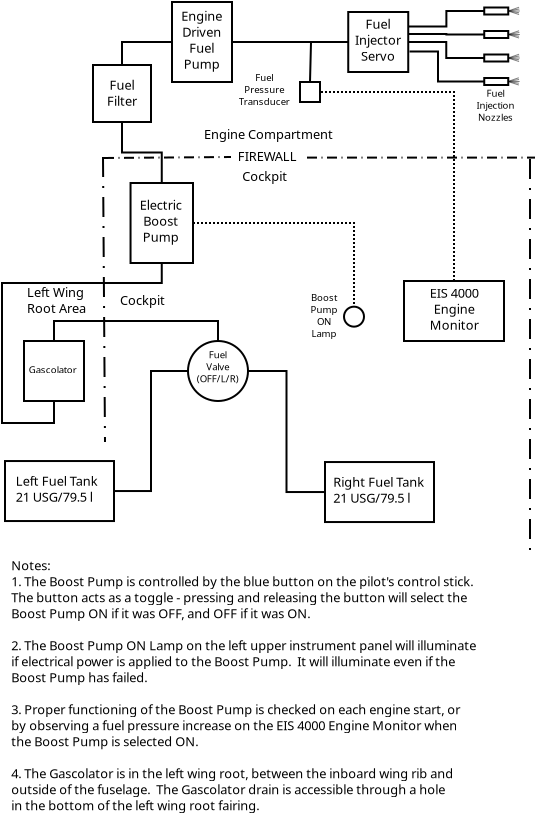 <?xml version="1.0" encoding="UTF-8"?>
<dia:diagram xmlns:dia="http://www.lysator.liu.se/~alla/dia/">
  <dia:layer name="Background" visible="true">
    <dia:object type="Standard - Line" version="0" id="O0">
      <dia:attribute name="obj_pos">
        <dia:point val="9.0,-4.15"/>
      </dia:attribute>
      <dia:attribute name="obj_bb">
        <dia:rectangle val="8.949,-4.25;15.4,-4.1"/>
      </dia:attribute>
      <dia:attribute name="conn_endpoints">
        <dia:point val="9.0,-4.15"/>
        <dia:point val="15.35,-4.2"/>
      </dia:attribute>
      <dia:attribute name="numcp">
        <dia:int val="1"/>
      </dia:attribute>
      <dia:attribute name="line_style">
        <dia:enum val="2"/>
      </dia:attribute>
      <dia:attribute name="dashlength">
        <dia:real val="0.5"/>
      </dia:attribute>
    </dia:object>
    <dia:object type="Standard - Text" version="0" id="O1">
      <dia:attribute name="obj_pos">
        <dia:point val="3.05,13.35"/>
      </dia:attribute>
      <dia:attribute name="obj_bb">
        <dia:rectangle val="3.05,12.7;3.05,13.7"/>
      </dia:attribute>
      <dia:attribute name="text">
        <dia:composite type="text">
          <dia:attribute name="string">
            <dia:string>##</dia:string>
          </dia:attribute>
          <dia:attribute name="font">
            <dia:font family="sans" style="0" name="Helvetica"/>
          </dia:attribute>
          <dia:attribute name="height">
            <dia:real val="0.8"/>
          </dia:attribute>
          <dia:attribute name="pos">
            <dia:point val="3.05,13.35"/>
          </dia:attribute>
          <dia:attribute name="color">
            <dia:color val="#000000"/>
          </dia:attribute>
          <dia:attribute name="alignment">
            <dia:enum val="0"/>
          </dia:attribute>
        </dia:composite>
      </dia:attribute>
    </dia:object>
    <dia:object type="Standard - ZigZagLine" version="0" id="O2">
      <dia:attribute name="obj_pos">
        <dia:point val="20.05,12.552"/>
      </dia:attribute>
      <dia:attribute name="obj_bb">
        <dia:rectangle val="16.15,6.45;20.1,12.602"/>
      </dia:attribute>
      <dia:attribute name="orth_points">
        <dia:point val="20.05,12.552"/>
        <dia:point val="18.125,12.552"/>
        <dia:point val="18.125,6.5"/>
        <dia:point val="16.2,6.5"/>
      </dia:attribute>
      <dia:attribute name="orth_orient">
        <dia:enum val="0"/>
        <dia:enum val="1"/>
        <dia:enum val="0"/>
      </dia:attribute>
      <dia:connections>
        <dia:connection handle="0" to="O34" connection="3"/>
        <dia:connection handle="1" to="O32" connection="4"/>
      </dia:connections>
    </dia:object>
    <dia:object type="Standard - ZigZagLine" version="0" id="O3">
      <dia:attribute name="obj_pos">
        <dia:point val="9.5,12.502"/>
      </dia:attribute>
      <dia:attribute name="obj_bb">
        <dia:rectangle val="9.45,6.45;13.25,12.552"/>
      </dia:attribute>
      <dia:attribute name="orth_points">
        <dia:point val="9.5,12.502"/>
        <dia:point val="11.35,12.502"/>
        <dia:point val="11.35,6.5"/>
        <dia:point val="13.2,6.5"/>
      </dia:attribute>
      <dia:attribute name="orth_orient">
        <dia:enum val="0"/>
        <dia:enum val="1"/>
        <dia:enum val="0"/>
      </dia:attribute>
      <dia:connections>
        <dia:connection handle="0" to="O24" connection="4"/>
        <dia:connection handle="1" to="O32" connection="3"/>
      </dia:connections>
    </dia:object>
    <dia:group>
      <dia:object type="Standard - Box" version="0" id="O4">
        <dia:attribute name="obj_pos">
          <dia:point val="21.212,-11.45"/>
        </dia:attribute>
        <dia:attribute name="obj_bb">
          <dia:rectangle val="21.163,-11.5;24.262,-8.4"/>
        </dia:attribute>
        <dia:attribute name="elem_corner">
          <dia:point val="21.212,-11.45"/>
        </dia:attribute>
        <dia:attribute name="elem_width">
          <dia:real val="3"/>
        </dia:attribute>
        <dia:attribute name="elem_height">
          <dia:real val="3"/>
        </dia:attribute>
        <dia:attribute name="show_background">
          <dia:boolean val="true"/>
        </dia:attribute>
      </dia:object>
      <dia:object type="Standard - Text" version="0" id="O5">
        <dia:attribute name="obj_pos">
          <dia:point val="22.702,-10.611"/>
        </dia:attribute>
        <dia:attribute name="obj_bb">
          <dia:rectangle val="21.477,-11.261;23.927,-8.661"/>
        </dia:attribute>
        <dia:attribute name="text">
          <dia:composite type="text">
            <dia:attribute name="string">
              <dia:string>#Fuel
Injector
Servo#</dia:string>
            </dia:attribute>
            <dia:attribute name="font">
              <dia:font family="sans" style="0" name="Helvetica"/>
            </dia:attribute>
            <dia:attribute name="height">
              <dia:real val="0.8"/>
            </dia:attribute>
            <dia:attribute name="pos">
              <dia:point val="22.702,-10.611"/>
            </dia:attribute>
            <dia:attribute name="color">
              <dia:color val="#000000"/>
            </dia:attribute>
            <dia:attribute name="alignment">
              <dia:enum val="1"/>
            </dia:attribute>
          </dia:composite>
        </dia:attribute>
      </dia:object>
    </dia:group>
    <dia:group>
      <dia:object type="Standard - Box" version="0" id="O6">
        <dia:attribute name="obj_pos">
          <dia:point val="10.327,-2.9"/>
        </dia:attribute>
        <dia:attribute name="obj_bb">
          <dia:rectangle val="10.277,-2.95;13.5,1.15"/>
        </dia:attribute>
        <dia:attribute name="elem_corner">
          <dia:point val="10.327,-2.9"/>
        </dia:attribute>
        <dia:attribute name="elem_width">
          <dia:real val="3.123"/>
        </dia:attribute>
        <dia:attribute name="elem_height">
          <dia:real val="4"/>
        </dia:attribute>
        <dia:attribute name="show_background">
          <dia:boolean val="true"/>
        </dia:attribute>
      </dia:object>
      <dia:object type="Standard - Text" version="0" id="O7">
        <dia:attribute name="obj_pos">
          <dia:point val="11.838,-1.561"/>
        </dia:attribute>
        <dia:attribute name="obj_bb">
          <dia:rectangle val="10.713,-2.211;12.963,0.389"/>
        </dia:attribute>
        <dia:attribute name="text">
          <dia:composite type="text">
            <dia:attribute name="string">
              <dia:string>#Electric
Boost
Pump#</dia:string>
            </dia:attribute>
            <dia:attribute name="font">
              <dia:font family="sans" style="0" name="Helvetica"/>
            </dia:attribute>
            <dia:attribute name="height">
              <dia:real val="0.8"/>
            </dia:attribute>
            <dia:attribute name="pos">
              <dia:point val="11.838,-1.561"/>
            </dia:attribute>
            <dia:attribute name="color">
              <dia:color val="#000000"/>
            </dia:attribute>
            <dia:attribute name="alignment">
              <dia:enum val="1"/>
            </dia:attribute>
          </dia:composite>
        </dia:attribute>
      </dia:object>
    </dia:group>
    <dia:object type="Standard - ZigZagLine" version="0" id="O8">
      <dia:attribute name="obj_pos">
        <dia:point val="6.5,8"/>
      </dia:attribute>
      <dia:attribute name="obj_bb">
        <dia:rectangle val="3.85,1.05;11.938,9.15"/>
      </dia:attribute>
      <dia:attribute name="orth_points">
        <dia:point val="6.5,8"/>
        <dia:point val="6.5,9.1"/>
        <dia:point val="3.9,9.1"/>
        <dia:point val="3.9,2.1"/>
        <dia:point val="11.888,2.1"/>
        <dia:point val="11.888,1.1"/>
      </dia:attribute>
      <dia:attribute name="orth_orient">
        <dia:enum val="1"/>
        <dia:enum val="0"/>
        <dia:enum val="1"/>
        <dia:enum val="0"/>
        <dia:enum val="1"/>
      </dia:attribute>
      <dia:attribute name="autorouting">
        <dia:boolean val="false"/>
      </dia:attribute>
      <dia:connections>
        <dia:connection handle="0" to="O30" connection="6"/>
        <dia:connection handle="1" to="O6" connection="6"/>
      </dia:connections>
    </dia:object>
    <dia:object type="Standard - ZigZagLine" version="0" id="O9">
      <dia:attribute name="obj_pos">
        <dia:point val="11.888,-2.9"/>
      </dia:attribute>
      <dia:attribute name="obj_bb">
        <dia:rectangle val="9.85,-6;11.938,-2.85"/>
      </dia:attribute>
      <dia:attribute name="orth_points">
        <dia:point val="11.888,-2.9"/>
        <dia:point val="11.888,-4.425"/>
        <dia:point val="9.9,-4.425"/>
        <dia:point val="9.9,-5.95"/>
      </dia:attribute>
      <dia:attribute name="orth_orient">
        <dia:enum val="1"/>
        <dia:enum val="0"/>
        <dia:enum val="1"/>
      </dia:attribute>
      <dia:connections>
        <dia:connection handle="0" to="O6" connection="1"/>
        <dia:connection handle="1" to="O71" connection="6"/>
      </dia:connections>
    </dia:object>
    <dia:group>
      <dia:object type="Standard - Box" version="0" id="O10">
        <dia:attribute name="obj_pos">
          <dia:point val="12.4,-11.95"/>
        </dia:attribute>
        <dia:attribute name="obj_bb">
          <dia:rectangle val="12.35,-12;15.45,-7.9"/>
        </dia:attribute>
        <dia:attribute name="elem_corner">
          <dia:point val="12.4,-11.95"/>
        </dia:attribute>
        <dia:attribute name="elem_width">
          <dia:real val="3"/>
        </dia:attribute>
        <dia:attribute name="elem_height">
          <dia:real val="4"/>
        </dia:attribute>
        <dia:attribute name="show_background">
          <dia:boolean val="true"/>
        </dia:attribute>
      </dia:object>
      <dia:object type="Standard - Text" version="0" id="O11">
        <dia:attribute name="obj_pos">
          <dia:point val="13.889,-11.011"/>
        </dia:attribute>
        <dia:attribute name="obj_bb">
          <dia:rectangle val="12.889,-11.661;14.889,-8.261"/>
        </dia:attribute>
        <dia:attribute name="text">
          <dia:composite type="text">
            <dia:attribute name="string">
              <dia:string>#Engine
Driven
Fuel
Pump#</dia:string>
            </dia:attribute>
            <dia:attribute name="font">
              <dia:font family="sans" style="0" name="Helvetica"/>
            </dia:attribute>
            <dia:attribute name="height">
              <dia:real val="0.8"/>
            </dia:attribute>
            <dia:attribute name="pos">
              <dia:point val="13.889,-11.011"/>
            </dia:attribute>
            <dia:attribute name="color">
              <dia:color val="#000000"/>
            </dia:attribute>
            <dia:attribute name="alignment">
              <dia:enum val="1"/>
            </dia:attribute>
          </dia:composite>
        </dia:attribute>
      </dia:object>
    </dia:group>
    <dia:object type="Standard - ZigZagLine" version="0" id="O12">
      <dia:attribute name="obj_pos">
        <dia:point val="9.9,-8.8"/>
      </dia:attribute>
      <dia:attribute name="obj_bb">
        <dia:rectangle val="9.85,-10;12.45,-8.75"/>
      </dia:attribute>
      <dia:attribute name="orth_points">
        <dia:point val="9.9,-8.8"/>
        <dia:point val="9.9,-9.95"/>
        <dia:point val="12.4,-9.95"/>
      </dia:attribute>
      <dia:attribute name="orth_orient">
        <dia:enum val="1"/>
        <dia:enum val="0"/>
      </dia:attribute>
      <dia:connections>
        <dia:connection handle="0" to="O71" connection="1"/>
        <dia:connection handle="1" to="O10" connection="3"/>
      </dia:connections>
    </dia:object>
    <dia:object type="Standard - ZigZagLine" version="0" id="O13">
      <dia:attribute name="obj_pos">
        <dia:point val="15.4,-9.95"/>
      </dia:attribute>
      <dia:attribute name="obj_bb">
        <dia:rectangle val="15.4,-10;21.283,-9.9"/>
      </dia:attribute>
      <dia:attribute name="orth_points">
        <dia:point val="15.4,-9.95"/>
        <dia:point val="15.4,-9.95"/>
        <dia:point val="21.212,-9.95"/>
        <dia:point val="21.212,-9.95"/>
      </dia:attribute>
      <dia:attribute name="orth_orient">
        <dia:enum val="0"/>
        <dia:enum val="1"/>
        <dia:enum val="0"/>
      </dia:attribute>
      <dia:connections>
        <dia:connection handle="0" to="O10" connection="4"/>
        <dia:connection handle="1" to="O4" connection="3"/>
      </dia:connections>
    </dia:object>
    <dia:group>
      <dia:object type="Standard - Box" version="0" id="O14">
        <dia:attribute name="obj_pos">
          <dia:point val="24,2"/>
        </dia:attribute>
        <dia:attribute name="obj_bb">
          <dia:rectangle val="23.95,1.95;29.05,5.05"/>
        </dia:attribute>
        <dia:attribute name="elem_corner">
          <dia:point val="24,2"/>
        </dia:attribute>
        <dia:attribute name="elem_width">
          <dia:real val="5"/>
        </dia:attribute>
        <dia:attribute name="elem_height">
          <dia:real val="3"/>
        </dia:attribute>
        <dia:attribute name="show_background">
          <dia:boolean val="true"/>
        </dia:attribute>
      </dia:object>
      <dia:object type="Standard - Text" version="0" id="O15">
        <dia:attribute name="obj_pos">
          <dia:point val="26.511,2.839"/>
        </dia:attribute>
        <dia:attribute name="obj_bb">
          <dia:rectangle val="25.111,2.189;27.911,4.789"/>
        </dia:attribute>
        <dia:attribute name="text">
          <dia:composite type="text">
            <dia:attribute name="string">
              <dia:string>#EIS 4000
Engine
Monitor#</dia:string>
            </dia:attribute>
            <dia:attribute name="font">
              <dia:font family="sans" style="0" name="Helvetica"/>
            </dia:attribute>
            <dia:attribute name="height">
              <dia:real val="0.8"/>
            </dia:attribute>
            <dia:attribute name="pos">
              <dia:point val="26.511,2.839"/>
            </dia:attribute>
            <dia:attribute name="color">
              <dia:color val="#000000"/>
            </dia:attribute>
            <dia:attribute name="alignment">
              <dia:enum val="1"/>
            </dia:attribute>
          </dia:composite>
        </dia:attribute>
      </dia:object>
    </dia:group>
    <dia:object type="Standard - ZigZagLine" version="0" id="O16">
      <dia:attribute name="obj_pos">
        <dia:point val="26.5,2"/>
      </dia:attribute>
      <dia:attribute name="obj_bb">
        <dia:rectangle val="19.75,-7.5;26.55,2.05"/>
      </dia:attribute>
      <dia:attribute name="orth_points">
        <dia:point val="26.5,2"/>
        <dia:point val="26.5,-7.45"/>
        <dia:point val="19.8,-7.45"/>
      </dia:attribute>
      <dia:attribute name="orth_orient">
        <dia:enum val="1"/>
        <dia:enum val="0"/>
      </dia:attribute>
      <dia:attribute name="line_style">
        <dia:enum val="1"/>
      </dia:attribute>
      <dia:attribute name="dashlength">
        <dia:real val="0.1"/>
      </dia:attribute>
      <dia:connections>
        <dia:connection handle="0" to="O14" connection="1"/>
        <dia:connection handle="1" to="O37" connection="4"/>
      </dia:connections>
    </dia:object>
    <dia:object type="Standard - ZigZagLine" version="0" id="O17">
      <dia:attribute name="obj_pos">
        <dia:point val="14.7,5"/>
      </dia:attribute>
      <dia:attribute name="obj_bb">
        <dia:rectangle val="6.45,3.95;14.75,5.05"/>
      </dia:attribute>
      <dia:attribute name="orth_points">
        <dia:point val="14.7,5"/>
        <dia:point val="14.7,4"/>
        <dia:point val="6.5,4"/>
        <dia:point val="6.5,5"/>
      </dia:attribute>
      <dia:attribute name="orth_orient">
        <dia:enum val="1"/>
        <dia:enum val="0"/>
        <dia:enum val="1"/>
      </dia:attribute>
      <dia:connections>
        <dia:connection handle="0" to="O32" connection="1"/>
        <dia:connection handle="1" to="O30" connection="1"/>
      </dia:connections>
    </dia:object>
    <dia:object type="Standard - Text" version="0" id="O18">
      <dia:attribute name="obj_pos">
        <dia:point val="15.911,-3"/>
      </dia:attribute>
      <dia:attribute name="obj_bb">
        <dia:rectangle val="15.911,-3.65;18.511,-2.65"/>
      </dia:attribute>
      <dia:attribute name="text">
        <dia:composite type="text">
          <dia:attribute name="string">
            <dia:string>#Cockpit #</dia:string>
          </dia:attribute>
          <dia:attribute name="font">
            <dia:font family="sans" style="0" name="Helvetica"/>
          </dia:attribute>
          <dia:attribute name="height">
            <dia:real val="0.8"/>
          </dia:attribute>
          <dia:attribute name="pos">
            <dia:point val="15.911,-3"/>
          </dia:attribute>
          <dia:attribute name="color">
            <dia:color val="#000000"/>
          </dia:attribute>
          <dia:attribute name="alignment">
            <dia:enum val="0"/>
          </dia:attribute>
        </dia:composite>
      </dia:attribute>
    </dia:object>
    <dia:object type="Standard - Text" version="0" id="O19">
      <dia:attribute name="obj_pos">
        <dia:point val="14,-5.1"/>
      </dia:attribute>
      <dia:attribute name="obj_bb">
        <dia:rectangle val="14,-5.75;20.4,-4.75"/>
      </dia:attribute>
      <dia:attribute name="text">
        <dia:composite type="text">
          <dia:attribute name="string">
            <dia:string>#Engine Compartment#</dia:string>
          </dia:attribute>
          <dia:attribute name="font">
            <dia:font family="sans" style="0" name="Helvetica"/>
          </dia:attribute>
          <dia:attribute name="height">
            <dia:real val="0.8"/>
          </dia:attribute>
          <dia:attribute name="pos">
            <dia:point val="14,-5.1"/>
          </dia:attribute>
          <dia:attribute name="color">
            <dia:color val="#000000"/>
          </dia:attribute>
          <dia:attribute name="alignment">
            <dia:enum val="0"/>
          </dia:attribute>
        </dia:composite>
      </dia:attribute>
    </dia:object>
    <dia:object type="Standard - Line" version="0" id="O20">
      <dia:attribute name="obj_pos">
        <dia:point val="19.35,-9.925"/>
      </dia:attribute>
      <dia:attribute name="obj_bb">
        <dia:rectangle val="19.249,-9.976;19.401,-7.899"/>
      </dia:attribute>
      <dia:attribute name="conn_endpoints">
        <dia:point val="19.35,-9.925"/>
        <dia:point val="19.3,-7.95"/>
      </dia:attribute>
      <dia:attribute name="numcp">
        <dia:int val="1"/>
      </dia:attribute>
      <dia:connections>
        <dia:connection handle="1" to="O37" connection="1"/>
      </dia:connections>
    </dia:object>
    <dia:object type="Standard - Ellipse" version="0" id="O21">
      <dia:attribute name="obj_pos">
        <dia:point val="21,3.283"/>
      </dia:attribute>
      <dia:attribute name="obj_bb">
        <dia:rectangle val="20.95,3.233;22.05,4.333"/>
      </dia:attribute>
      <dia:attribute name="elem_corner">
        <dia:point val="21,3.283"/>
      </dia:attribute>
      <dia:attribute name="elem_width">
        <dia:real val="1"/>
      </dia:attribute>
      <dia:attribute name="elem_height">
        <dia:real val="1"/>
      </dia:attribute>
    </dia:object>
    <dia:object type="Standard - Text" version="0" id="O22">
      <dia:attribute name="obj_pos">
        <dia:point val="20,3"/>
      </dia:attribute>
      <dia:attribute name="obj_bb">
        <dia:rectangle val="19.3,2.5;20.7,5.05"/>
      </dia:attribute>
      <dia:attribute name="text">
        <dia:composite type="text">
          <dia:attribute name="string">
            <dia:string>#Boost
Pump
ON
Lamp#</dia:string>
          </dia:attribute>
          <dia:attribute name="font">
            <dia:font family="sans" style="0" name="Helvetica"/>
          </dia:attribute>
          <dia:attribute name="height">
            <dia:real val="0.6"/>
          </dia:attribute>
          <dia:attribute name="pos">
            <dia:point val="20,3"/>
          </dia:attribute>
          <dia:attribute name="color">
            <dia:color val="#000000"/>
          </dia:attribute>
          <dia:attribute name="alignment">
            <dia:enum val="1"/>
          </dia:attribute>
        </dia:composite>
      </dia:attribute>
    </dia:object>
    <dia:object type="Standard - ZigZagLine" version="0" id="O23">
      <dia:attribute name="obj_pos">
        <dia:point val="13.45,-0.9"/>
      </dia:attribute>
      <dia:attribute name="obj_bb">
        <dia:rectangle val="13.4,-0.95;21.55,3.333"/>
      </dia:attribute>
      <dia:attribute name="orth_points">
        <dia:point val="13.45,-0.9"/>
        <dia:point val="21.5,-0.9"/>
        <dia:point val="21.5,3.283"/>
      </dia:attribute>
      <dia:attribute name="orth_orient">
        <dia:enum val="0"/>
        <dia:enum val="1"/>
      </dia:attribute>
      <dia:attribute name="line_style">
        <dia:enum val="1"/>
      </dia:attribute>
      <dia:attribute name="dashlength">
        <dia:real val="0.1"/>
      </dia:attribute>
      <dia:connections>
        <dia:connection handle="0" to="O6" connection="4"/>
        <dia:connection handle="1" to="O21" connection="1"/>
      </dia:connections>
    </dia:object>
    <dia:group>
      <dia:object type="Standard - Box" version="0" id="O24">
        <dia:attribute name="obj_pos">
          <dia:point val="4.05,11.002"/>
        </dia:attribute>
        <dia:attribute name="obj_bb">
          <dia:rectangle val="4,10.952;9.55,14.052"/>
        </dia:attribute>
        <dia:attribute name="elem_corner">
          <dia:point val="4.05,11.002"/>
        </dia:attribute>
        <dia:attribute name="elem_width">
          <dia:real val="5.45"/>
        </dia:attribute>
        <dia:attribute name="elem_height">
          <dia:real val="3"/>
        </dia:attribute>
        <dia:attribute name="show_background">
          <dia:boolean val="true"/>
        </dia:attribute>
      </dia:object>
      <dia:object type="Standard - Text" version="0" id="O25">
        <dia:attribute name="obj_pos">
          <dia:point val="4.589,12.241"/>
        </dia:attribute>
        <dia:attribute name="obj_bb">
          <dia:rectangle val="4.589,11.591;8.939,13.391"/>
        </dia:attribute>
        <dia:attribute name="text">
          <dia:composite type="text">
            <dia:attribute name="string">
              <dia:string>#Left Fuel Tank
21 USG/79.5 l#</dia:string>
            </dia:attribute>
            <dia:attribute name="font">
              <dia:font family="sans" style="0" name="Helvetica"/>
            </dia:attribute>
            <dia:attribute name="height">
              <dia:real val="0.8"/>
            </dia:attribute>
            <dia:attribute name="pos">
              <dia:point val="4.589,12.241"/>
            </dia:attribute>
            <dia:attribute name="color">
              <dia:color val="#000000"/>
            </dia:attribute>
            <dia:attribute name="alignment">
              <dia:enum val="0"/>
            </dia:attribute>
          </dia:composite>
        </dia:attribute>
      </dia:object>
    </dia:group>
    <dia:object type="Standard - Text" version="0" id="O26">
      <dia:attribute name="obj_pos">
        <dia:point val="15.686,-4"/>
      </dia:attribute>
      <dia:attribute name="obj_bb">
        <dia:rectangle val="15.686,-4.65;18.736,-3.65"/>
      </dia:attribute>
      <dia:attribute name="text">
        <dia:composite type="text">
          <dia:attribute name="string">
            <dia:string>#FIREWALL#</dia:string>
          </dia:attribute>
          <dia:attribute name="font">
            <dia:font family="sans" style="0" name="Helvetica"/>
          </dia:attribute>
          <dia:attribute name="height">
            <dia:real val="0.8"/>
          </dia:attribute>
          <dia:attribute name="pos">
            <dia:point val="15.686,-4"/>
          </dia:attribute>
          <dia:attribute name="color">
            <dia:color val="#000000"/>
          </dia:attribute>
          <dia:attribute name="alignment">
            <dia:enum val="0"/>
          </dia:attribute>
        </dia:composite>
      </dia:attribute>
    </dia:object>
    <dia:object type="Standard - Text" version="0" id="O27">
      <dia:attribute name="obj_pos">
        <dia:point val="15.2,-4.1"/>
      </dia:attribute>
      <dia:attribute name="obj_bb">
        <dia:rectangle val="15.2,-4.75;15.2,-3.75"/>
      </dia:attribute>
      <dia:attribute name="text">
        <dia:composite type="text">
          <dia:attribute name="string">
            <dia:string>##</dia:string>
          </dia:attribute>
          <dia:attribute name="font">
            <dia:font family="sans" style="0" name="Helvetica"/>
          </dia:attribute>
          <dia:attribute name="height">
            <dia:real val="0.8"/>
          </dia:attribute>
          <dia:attribute name="pos">
            <dia:point val="15.2,-4.1"/>
          </dia:attribute>
          <dia:attribute name="color">
            <dia:color val="#000000"/>
          </dia:attribute>
          <dia:attribute name="alignment">
            <dia:enum val="0"/>
          </dia:attribute>
        </dia:composite>
      </dia:attribute>
    </dia:object>
    <dia:object type="Standard - Text" version="0" id="O28">
      <dia:attribute name="obj_pos">
        <dia:point val="17.65,-4.15"/>
      </dia:attribute>
      <dia:attribute name="obj_bb">
        <dia:rectangle val="17.65,-4.8;17.65,-3.8"/>
      </dia:attribute>
      <dia:attribute name="text">
        <dia:composite type="text">
          <dia:attribute name="string">
            <dia:string>##</dia:string>
          </dia:attribute>
          <dia:attribute name="font">
            <dia:font family="sans" style="0" name="Helvetica"/>
          </dia:attribute>
          <dia:attribute name="height">
            <dia:real val="0.8"/>
          </dia:attribute>
          <dia:attribute name="pos">
            <dia:point val="17.65,-4.15"/>
          </dia:attribute>
          <dia:attribute name="color">
            <dia:color val="#000000"/>
          </dia:attribute>
          <dia:attribute name="alignment">
            <dia:enum val="0"/>
          </dia:attribute>
        </dia:composite>
      </dia:attribute>
    </dia:object>
    <dia:object type="Standard - Line" version="0" id="O29">
      <dia:attribute name="obj_pos">
        <dia:point val="19.15,-4.17"/>
      </dia:attribute>
      <dia:attribute name="obj_bb">
        <dia:rectangle val="19.1,-4.22;30.6,-4.12"/>
      </dia:attribute>
      <dia:attribute name="conn_endpoints">
        <dia:point val="19.15,-4.17"/>
        <dia:point val="30.55,-4.17"/>
      </dia:attribute>
      <dia:attribute name="numcp">
        <dia:int val="1"/>
      </dia:attribute>
      <dia:attribute name="line_style">
        <dia:enum val="2"/>
      </dia:attribute>
      <dia:attribute name="dashlength">
        <dia:real val="0.5"/>
      </dia:attribute>
    </dia:object>
    <dia:group>
      <dia:object type="Standard - Box" version="0" id="O30">
        <dia:attribute name="obj_pos">
          <dia:point val="5,5"/>
        </dia:attribute>
        <dia:attribute name="obj_bb">
          <dia:rectangle val="4.95,4.95;8.05,8.05"/>
        </dia:attribute>
        <dia:attribute name="elem_corner">
          <dia:point val="5,5"/>
        </dia:attribute>
        <dia:attribute name="elem_width">
          <dia:real val="3"/>
        </dia:attribute>
        <dia:attribute name="elem_height">
          <dia:real val="3"/>
        </dia:attribute>
        <dia:attribute name="show_background">
          <dia:boolean val="true"/>
        </dia:attribute>
      </dia:object>
      <dia:object type="Standard - Text" version="0" id="O31">
        <dia:attribute name="obj_pos">
          <dia:point val="5.242,6.617"/>
        </dia:attribute>
        <dia:attribute name="obj_bb">
          <dia:rectangle val="5.242,6.117;7.742,6.867"/>
        </dia:attribute>
        <dia:attribute name="text">
          <dia:composite type="text">
            <dia:attribute name="string">
              <dia:string>#Gascolator#</dia:string>
            </dia:attribute>
            <dia:attribute name="font">
              <dia:font family="sans" style="0" name="Helvetica"/>
            </dia:attribute>
            <dia:attribute name="height">
              <dia:real val="0.6"/>
            </dia:attribute>
            <dia:attribute name="pos">
              <dia:point val="5.242,6.617"/>
            </dia:attribute>
            <dia:attribute name="color">
              <dia:color val="#000000"/>
            </dia:attribute>
            <dia:attribute name="alignment">
              <dia:enum val="0"/>
            </dia:attribute>
          </dia:composite>
        </dia:attribute>
      </dia:object>
    </dia:group>
    <dia:group>
      <dia:object type="Standard - Ellipse" version="0" id="O32">
        <dia:attribute name="obj_pos">
          <dia:point val="13.2,5"/>
        </dia:attribute>
        <dia:attribute name="obj_bb">
          <dia:rectangle val="13.15,4.95;16.25,8.05"/>
        </dia:attribute>
        <dia:attribute name="elem_corner">
          <dia:point val="13.2,5"/>
        </dia:attribute>
        <dia:attribute name="elem_width">
          <dia:real val="3"/>
        </dia:attribute>
        <dia:attribute name="elem_height">
          <dia:real val="3"/>
        </dia:attribute>
      </dia:object>
      <dia:object type="Standard - Text" version="0" id="O33">
        <dia:attribute name="obj_pos">
          <dia:point val="14.692,5.867"/>
        </dia:attribute>
        <dia:attribute name="obj_bb">
          <dia:rectangle val="13.442,5.367;15.942,7.317"/>
        </dia:attribute>
        <dia:attribute name="text">
          <dia:composite type="text">
            <dia:attribute name="string">
              <dia:string>#Fuel
Valve
(OFF/L/R)#</dia:string>
            </dia:attribute>
            <dia:attribute name="font">
              <dia:font family="sans" style="0" name="Helvetica"/>
            </dia:attribute>
            <dia:attribute name="height">
              <dia:real val="0.6"/>
            </dia:attribute>
            <dia:attribute name="pos">
              <dia:point val="14.692,5.867"/>
            </dia:attribute>
            <dia:attribute name="color">
              <dia:color val="#000000"/>
            </dia:attribute>
            <dia:attribute name="alignment">
              <dia:enum val="1"/>
            </dia:attribute>
          </dia:composite>
        </dia:attribute>
      </dia:object>
    </dia:group>
    <dia:group>
      <dia:object type="Standard - Box" version="0" id="O34">
        <dia:attribute name="obj_pos">
          <dia:point val="20.05,11.052"/>
        </dia:attribute>
        <dia:attribute name="obj_bb">
          <dia:rectangle val="20,11.002;25.55,14.102"/>
        </dia:attribute>
        <dia:attribute name="elem_corner">
          <dia:point val="20.05,11.052"/>
        </dia:attribute>
        <dia:attribute name="elem_width">
          <dia:real val="5.45"/>
        </dia:attribute>
        <dia:attribute name="elem_height">
          <dia:real val="3"/>
        </dia:attribute>
        <dia:attribute name="show_background">
          <dia:boolean val="true"/>
        </dia:attribute>
      </dia:object>
      <dia:object type="Standard - Text" version="0" id="O35">
        <dia:attribute name="obj_pos">
          <dia:point val="20.464,12.291"/>
        </dia:attribute>
        <dia:attribute name="obj_bb">
          <dia:rectangle val="20.464,11.641;25.064,13.441"/>
        </dia:attribute>
        <dia:attribute name="text">
          <dia:composite type="text">
            <dia:attribute name="string">
              <dia:string>#Right Fuel Tank
21 USG/79.5 l#</dia:string>
            </dia:attribute>
            <dia:attribute name="font">
              <dia:font family="sans" style="0" name="Helvetica"/>
            </dia:attribute>
            <dia:attribute name="height">
              <dia:real val="0.8"/>
            </dia:attribute>
            <dia:attribute name="pos">
              <dia:point val="20.464,12.291"/>
            </dia:attribute>
            <dia:attribute name="color">
              <dia:color val="#000000"/>
            </dia:attribute>
            <dia:attribute name="alignment">
              <dia:enum val="0"/>
            </dia:attribute>
          </dia:composite>
        </dia:attribute>
      </dia:object>
    </dia:group>
    <dia:group>
      <dia:object type="Standard - Text" version="0" id="O36">
        <dia:attribute name="obj_pos">
          <dia:point val="17.012,-8"/>
        </dia:attribute>
        <dia:attribute name="obj_bb">
          <dia:rectangle val="15.713,-8.5;18.312,-6.55"/>
        </dia:attribute>
        <dia:attribute name="text">
          <dia:composite type="text">
            <dia:attribute name="string">
              <dia:string>#Fuel
Pressure
Transducer#</dia:string>
            </dia:attribute>
            <dia:attribute name="font">
              <dia:font family="sans" style="0" name="Helvetica"/>
            </dia:attribute>
            <dia:attribute name="height">
              <dia:real val="0.6"/>
            </dia:attribute>
            <dia:attribute name="pos">
              <dia:point val="17.012,-8"/>
            </dia:attribute>
            <dia:attribute name="color">
              <dia:color val="#000000"/>
            </dia:attribute>
            <dia:attribute name="alignment">
              <dia:enum val="1"/>
            </dia:attribute>
          </dia:composite>
        </dia:attribute>
      </dia:object>
      <dia:object type="Standard - Box" version="0" id="O37">
        <dia:attribute name="obj_pos">
          <dia:point val="18.8,-7.95"/>
        </dia:attribute>
        <dia:attribute name="obj_bb">
          <dia:rectangle val="18.75,-8;19.85,-6.9"/>
        </dia:attribute>
        <dia:attribute name="elem_corner">
          <dia:point val="18.8,-7.95"/>
        </dia:attribute>
        <dia:attribute name="elem_width">
          <dia:real val="1"/>
        </dia:attribute>
        <dia:attribute name="elem_height">
          <dia:real val="1"/>
        </dia:attribute>
        <dia:attribute name="show_background">
          <dia:boolean val="true"/>
        </dia:attribute>
      </dia:object>
    </dia:group>
    <dia:object type="Standard - ZigZagLine" version="0" id="O38">
      <dia:attribute name="obj_pos">
        <dia:point val="24.225,-10.725"/>
      </dia:attribute>
      <dia:attribute name="obj_bb">
        <dia:rectangle val="24.175,-11.55;28.062,-10.675"/>
      </dia:attribute>
      <dia:attribute name="orth_points">
        <dia:point val="24.225,-10.725"/>
        <dia:point val="26.119,-10.725"/>
        <dia:point val="26.119,-11.5"/>
        <dia:point val="28.012,-11.5"/>
      </dia:attribute>
      <dia:attribute name="orth_orient">
        <dia:enum val="0"/>
        <dia:enum val="1"/>
        <dia:enum val="0"/>
      </dia:attribute>
      <dia:connections>
        <dia:connection handle="1" to="O42" connection="3"/>
      </dia:connections>
    </dia:object>
    <dia:object type="Standard - ZigZagLine" version="0" id="O39">
      <dia:attribute name="obj_pos">
        <dia:point val="24.225,-10.35"/>
      </dia:attribute>
      <dia:attribute name="obj_bb">
        <dia:rectangle val="24.175,-10.4;28.062,-10.275"/>
      </dia:attribute>
      <dia:attribute name="orth_points">
        <dia:point val="24.225,-10.35"/>
        <dia:point val="26.119,-10.35"/>
        <dia:point val="26.119,-10.325"/>
        <dia:point val="28.012,-10.325"/>
      </dia:attribute>
      <dia:attribute name="orth_orient">
        <dia:enum val="0"/>
        <dia:enum val="1"/>
        <dia:enum val="0"/>
      </dia:attribute>
      <dia:connections>
        <dia:connection handle="1" to="O44" connection="3"/>
      </dia:connections>
    </dia:object>
    <dia:object type="Standard - ZigZagLine" version="0" id="O40">
      <dia:attribute name="obj_pos">
        <dia:point val="24.212,-9.95"/>
      </dia:attribute>
      <dia:attribute name="obj_bb">
        <dia:rectangle val="24.163,-10;28.062,-9.1"/>
      </dia:attribute>
      <dia:attribute name="orth_points">
        <dia:point val="24.212,-9.95"/>
        <dia:point val="26.113,-9.95"/>
        <dia:point val="26.113,-9.15"/>
        <dia:point val="28.012,-9.15"/>
      </dia:attribute>
      <dia:attribute name="orth_orient">
        <dia:enum val="0"/>
        <dia:enum val="1"/>
        <dia:enum val="0"/>
      </dia:attribute>
      <dia:connections>
        <dia:connection handle="0" to="O4" connection="4"/>
        <dia:connection handle="1" to="O45" connection="3"/>
      </dia:connections>
    </dia:object>
    <dia:object type="Standard - ZigZagLine" version="0" id="O41">
      <dia:attribute name="obj_pos">
        <dia:point val="24.275,-9.475"/>
      </dia:attribute>
      <dia:attribute name="obj_bb">
        <dia:rectangle val="24.225,-9.525;28.062,-7.925"/>
      </dia:attribute>
      <dia:attribute name="orth_points">
        <dia:point val="24.275,-9.475"/>
        <dia:point val="25.7,-9.475"/>
        <dia:point val="25.7,-7.975"/>
        <dia:point val="28.012,-7.975"/>
      </dia:attribute>
      <dia:attribute name="orth_orient">
        <dia:enum val="0"/>
        <dia:enum val="1"/>
        <dia:enum val="0"/>
      </dia:attribute>
      <dia:attribute name="autorouting">
        <dia:boolean val="false"/>
      </dia:attribute>
      <dia:connections>
        <dia:connection handle="1" to="O43" connection="3"/>
      </dia:connections>
    </dia:object>
    <dia:group>
      <dia:group>
        <dia:object type="Standard - Box" version="0" id="O42">
          <dia:attribute name="obj_pos">
            <dia:point val="28.012,-11.675"/>
          </dia:attribute>
          <dia:attribute name="obj_bb">
            <dia:rectangle val="27.962,-11.725;29.262,-11.275"/>
          </dia:attribute>
          <dia:attribute name="elem_corner">
            <dia:point val="28.012,-11.675"/>
          </dia:attribute>
          <dia:attribute name="elem_width">
            <dia:real val="1.2"/>
          </dia:attribute>
          <dia:attribute name="elem_height">
            <dia:real val="0.35"/>
          </dia:attribute>
          <dia:attribute name="show_background">
            <dia:boolean val="true"/>
          </dia:attribute>
        </dia:object>
        <dia:object type="Standard - Box" version="0" id="O43">
          <dia:attribute name="obj_pos">
            <dia:point val="28.012,-8.15"/>
          </dia:attribute>
          <dia:attribute name="obj_bb">
            <dia:rectangle val="27.962,-8.2;29.262,-7.75"/>
          </dia:attribute>
          <dia:attribute name="elem_corner">
            <dia:point val="28.012,-8.15"/>
          </dia:attribute>
          <dia:attribute name="elem_width">
            <dia:real val="1.2"/>
          </dia:attribute>
          <dia:attribute name="elem_height">
            <dia:real val="0.35"/>
          </dia:attribute>
          <dia:attribute name="show_background">
            <dia:boolean val="true"/>
          </dia:attribute>
        </dia:object>
        <dia:object type="Standard - Box" version="0" id="O44">
          <dia:attribute name="obj_pos">
            <dia:point val="28.012,-10.5"/>
          </dia:attribute>
          <dia:attribute name="obj_bb">
            <dia:rectangle val="27.962,-10.55;29.262,-10.1"/>
          </dia:attribute>
          <dia:attribute name="elem_corner">
            <dia:point val="28.012,-10.5"/>
          </dia:attribute>
          <dia:attribute name="elem_width">
            <dia:real val="1.2"/>
          </dia:attribute>
          <dia:attribute name="elem_height">
            <dia:real val="0.35"/>
          </dia:attribute>
          <dia:attribute name="show_background">
            <dia:boolean val="true"/>
          </dia:attribute>
        </dia:object>
        <dia:object type="Standard - Box" version="0" id="O45">
          <dia:attribute name="obj_pos">
            <dia:point val="28.012,-9.325"/>
          </dia:attribute>
          <dia:attribute name="obj_bb">
            <dia:rectangle val="27.962,-9.375;29.262,-8.925"/>
          </dia:attribute>
          <dia:attribute name="elem_corner">
            <dia:point val="28.012,-9.325"/>
          </dia:attribute>
          <dia:attribute name="elem_width">
            <dia:real val="1.2"/>
          </dia:attribute>
          <dia:attribute name="elem_height">
            <dia:real val="0.35"/>
          </dia:attribute>
          <dia:attribute name="show_background">
            <dia:boolean val="true"/>
          </dia:attribute>
        </dia:object>
      </dia:group>
      <dia:group>
        <dia:object type="Standard - Line" version="0" id="O46">
          <dia:attribute name="obj_pos">
            <dia:point val="29.788,-11.5"/>
          </dia:attribute>
          <dia:attribute name="obj_bb">
            <dia:rectangle val="29.212,-11.5;29.788,-11.5"/>
          </dia:attribute>
          <dia:attribute name="conn_endpoints">
            <dia:point val="29.788,-11.5"/>
            <dia:point val="29.212,-11.5"/>
          </dia:attribute>
          <dia:attribute name="numcp">
            <dia:int val="1"/>
          </dia:attribute>
          <dia:attribute name="line_width">
            <dia:real val="0"/>
          </dia:attribute>
          <dia:attribute name="line_style">
            <dia:enum val="4"/>
          </dia:attribute>
          <dia:attribute name="dashlength">
            <dia:real val="0.05"/>
          </dia:attribute>
        </dia:object>
        <dia:object type="Standard - Line" version="0" id="O47">
          <dia:attribute name="obj_pos">
            <dia:point val="29.75,-11.688"/>
          </dia:attribute>
          <dia:attribute name="obj_bb">
            <dia:rectangle val="29.212,-11.688;29.75,-11.5"/>
          </dia:attribute>
          <dia:attribute name="conn_endpoints">
            <dia:point val="29.75,-11.688"/>
            <dia:point val="29.212,-11.5"/>
          </dia:attribute>
          <dia:attribute name="numcp">
            <dia:int val="1"/>
          </dia:attribute>
          <dia:attribute name="line_width">
            <dia:real val="0"/>
          </dia:attribute>
          <dia:attribute name="line_style">
            <dia:enum val="4"/>
          </dia:attribute>
          <dia:attribute name="dashlength">
            <dia:real val="0.05"/>
          </dia:attribute>
        </dia:object>
        <dia:object type="Standard - Line" version="0" id="O48">
          <dia:attribute name="obj_pos">
            <dia:point val="29.75,-11.325"/>
          </dia:attribute>
          <dia:attribute name="obj_bb">
            <dia:rectangle val="29.212,-11.5;29.75,-11.325"/>
          </dia:attribute>
          <dia:attribute name="conn_endpoints">
            <dia:point val="29.75,-11.325"/>
            <dia:point val="29.212,-11.5"/>
          </dia:attribute>
          <dia:attribute name="numcp">
            <dia:int val="1"/>
          </dia:attribute>
          <dia:attribute name="line_width">
            <dia:real val="0"/>
          </dia:attribute>
          <dia:attribute name="line_style">
            <dia:enum val="4"/>
          </dia:attribute>
          <dia:attribute name="dashlength">
            <dia:real val="0.05"/>
          </dia:attribute>
        </dia:object>
        <dia:object type="Standard - Line" version="0" id="O49">
          <dia:attribute name="obj_pos">
            <dia:point val="29.763,-11.6"/>
          </dia:attribute>
          <dia:attribute name="obj_bb">
            <dia:rectangle val="29.212,-11.6;29.763,-11.5"/>
          </dia:attribute>
          <dia:attribute name="conn_endpoints">
            <dia:point val="29.763,-11.6"/>
            <dia:point val="29.212,-11.5"/>
          </dia:attribute>
          <dia:attribute name="numcp">
            <dia:int val="1"/>
          </dia:attribute>
          <dia:attribute name="line_width">
            <dia:real val="0"/>
          </dia:attribute>
          <dia:attribute name="line_style">
            <dia:enum val="4"/>
          </dia:attribute>
          <dia:attribute name="dashlength">
            <dia:real val="0.05"/>
          </dia:attribute>
        </dia:object>
        <dia:object type="Standard - Line" version="0" id="O50">
          <dia:attribute name="obj_pos">
            <dia:point val="29.212,-11.5"/>
          </dia:attribute>
          <dia:attribute name="obj_bb">
            <dia:rectangle val="29.212,-11.5;29.75,-11.412"/>
          </dia:attribute>
          <dia:attribute name="conn_endpoints">
            <dia:point val="29.212,-11.5"/>
            <dia:point val="29.75,-11.412"/>
          </dia:attribute>
          <dia:attribute name="numcp">
            <dia:int val="1"/>
          </dia:attribute>
          <dia:attribute name="line_width">
            <dia:real val="0"/>
          </dia:attribute>
          <dia:attribute name="line_style">
            <dia:enum val="4"/>
          </dia:attribute>
          <dia:attribute name="dashlength">
            <dia:real val="0.05"/>
          </dia:attribute>
        </dia:object>
      </dia:group>
      <dia:group>
        <dia:object type="Standard - Line" version="0" id="O51">
          <dia:attribute name="obj_pos">
            <dia:point val="29.788,-10.325"/>
          </dia:attribute>
          <dia:attribute name="obj_bb">
            <dia:rectangle val="29.213,-10.325;29.788,-10.325"/>
          </dia:attribute>
          <dia:attribute name="conn_endpoints">
            <dia:point val="29.788,-10.325"/>
            <dia:point val="29.213,-10.325"/>
          </dia:attribute>
          <dia:attribute name="numcp">
            <dia:int val="1"/>
          </dia:attribute>
          <dia:attribute name="line_width">
            <dia:real val="0"/>
          </dia:attribute>
          <dia:attribute name="line_style">
            <dia:enum val="4"/>
          </dia:attribute>
          <dia:attribute name="dashlength">
            <dia:real val="0.05"/>
          </dia:attribute>
        </dia:object>
        <dia:object type="Standard - Line" version="0" id="O52">
          <dia:attribute name="obj_pos">
            <dia:point val="29.75,-10.512"/>
          </dia:attribute>
          <dia:attribute name="obj_bb">
            <dia:rectangle val="29.213,-10.512;29.75,-10.325"/>
          </dia:attribute>
          <dia:attribute name="conn_endpoints">
            <dia:point val="29.75,-10.512"/>
            <dia:point val="29.213,-10.325"/>
          </dia:attribute>
          <dia:attribute name="numcp">
            <dia:int val="1"/>
          </dia:attribute>
          <dia:attribute name="line_width">
            <dia:real val="0"/>
          </dia:attribute>
          <dia:attribute name="line_style">
            <dia:enum val="4"/>
          </dia:attribute>
          <dia:attribute name="dashlength">
            <dia:real val="0.05"/>
          </dia:attribute>
        </dia:object>
        <dia:object type="Standard - Line" version="0" id="O53">
          <dia:attribute name="obj_pos">
            <dia:point val="29.75,-10.15"/>
          </dia:attribute>
          <dia:attribute name="obj_bb">
            <dia:rectangle val="29.213,-10.325;29.75,-10.15"/>
          </dia:attribute>
          <dia:attribute name="conn_endpoints">
            <dia:point val="29.75,-10.15"/>
            <dia:point val="29.213,-10.325"/>
          </dia:attribute>
          <dia:attribute name="numcp">
            <dia:int val="1"/>
          </dia:attribute>
          <dia:attribute name="line_width">
            <dia:real val="0"/>
          </dia:attribute>
          <dia:attribute name="line_style">
            <dia:enum val="4"/>
          </dia:attribute>
          <dia:attribute name="dashlength">
            <dia:real val="0.05"/>
          </dia:attribute>
        </dia:object>
        <dia:object type="Standard - Line" version="0" id="O54">
          <dia:attribute name="obj_pos">
            <dia:point val="29.763,-10.425"/>
          </dia:attribute>
          <dia:attribute name="obj_bb">
            <dia:rectangle val="29.213,-10.425;29.763,-10.325"/>
          </dia:attribute>
          <dia:attribute name="conn_endpoints">
            <dia:point val="29.763,-10.425"/>
            <dia:point val="29.213,-10.325"/>
          </dia:attribute>
          <dia:attribute name="numcp">
            <dia:int val="1"/>
          </dia:attribute>
          <dia:attribute name="line_width">
            <dia:real val="0"/>
          </dia:attribute>
          <dia:attribute name="line_style">
            <dia:enum val="4"/>
          </dia:attribute>
          <dia:attribute name="dashlength">
            <dia:real val="0.05"/>
          </dia:attribute>
        </dia:object>
        <dia:object type="Standard - Line" version="0" id="O55">
          <dia:attribute name="obj_pos">
            <dia:point val="29.213,-10.325"/>
          </dia:attribute>
          <dia:attribute name="obj_bb">
            <dia:rectangle val="29.213,-10.325;29.75,-10.238"/>
          </dia:attribute>
          <dia:attribute name="conn_endpoints">
            <dia:point val="29.213,-10.325"/>
            <dia:point val="29.75,-10.238"/>
          </dia:attribute>
          <dia:attribute name="numcp">
            <dia:int val="1"/>
          </dia:attribute>
          <dia:attribute name="line_width">
            <dia:real val="0"/>
          </dia:attribute>
          <dia:attribute name="line_style">
            <dia:enum val="4"/>
          </dia:attribute>
          <dia:attribute name="dashlength">
            <dia:real val="0.05"/>
          </dia:attribute>
        </dia:object>
      </dia:group>
      <dia:group>
        <dia:object type="Standard - Line" version="0" id="O56">
          <dia:attribute name="obj_pos">
            <dia:point val="29.788,-9.15"/>
          </dia:attribute>
          <dia:attribute name="obj_bb">
            <dia:rectangle val="29.213,-9.15;29.788,-9.15"/>
          </dia:attribute>
          <dia:attribute name="conn_endpoints">
            <dia:point val="29.788,-9.15"/>
            <dia:point val="29.213,-9.15"/>
          </dia:attribute>
          <dia:attribute name="numcp">
            <dia:int val="1"/>
          </dia:attribute>
          <dia:attribute name="line_width">
            <dia:real val="0"/>
          </dia:attribute>
          <dia:attribute name="line_style">
            <dia:enum val="4"/>
          </dia:attribute>
          <dia:attribute name="dashlength">
            <dia:real val="0.05"/>
          </dia:attribute>
        </dia:object>
        <dia:object type="Standard - Line" version="0" id="O57">
          <dia:attribute name="obj_pos">
            <dia:point val="29.75,-9.338"/>
          </dia:attribute>
          <dia:attribute name="obj_bb">
            <dia:rectangle val="29.213,-9.338;29.75,-9.15"/>
          </dia:attribute>
          <dia:attribute name="conn_endpoints">
            <dia:point val="29.75,-9.338"/>
            <dia:point val="29.213,-9.15"/>
          </dia:attribute>
          <dia:attribute name="numcp">
            <dia:int val="1"/>
          </dia:attribute>
          <dia:attribute name="line_width">
            <dia:real val="0"/>
          </dia:attribute>
          <dia:attribute name="line_style">
            <dia:enum val="4"/>
          </dia:attribute>
          <dia:attribute name="dashlength">
            <dia:real val="0.05"/>
          </dia:attribute>
        </dia:object>
        <dia:object type="Standard - Line" version="0" id="O58">
          <dia:attribute name="obj_pos">
            <dia:point val="29.75,-8.975"/>
          </dia:attribute>
          <dia:attribute name="obj_bb">
            <dia:rectangle val="29.213,-9.15;29.75,-8.975"/>
          </dia:attribute>
          <dia:attribute name="conn_endpoints">
            <dia:point val="29.75,-8.975"/>
            <dia:point val="29.213,-9.15"/>
          </dia:attribute>
          <dia:attribute name="numcp">
            <dia:int val="1"/>
          </dia:attribute>
          <dia:attribute name="line_width">
            <dia:real val="0"/>
          </dia:attribute>
          <dia:attribute name="line_style">
            <dia:enum val="4"/>
          </dia:attribute>
          <dia:attribute name="dashlength">
            <dia:real val="0.05"/>
          </dia:attribute>
        </dia:object>
        <dia:object type="Standard - Line" version="0" id="O59">
          <dia:attribute name="obj_pos">
            <dia:point val="29.763,-9.25"/>
          </dia:attribute>
          <dia:attribute name="obj_bb">
            <dia:rectangle val="29.213,-9.25;29.763,-9.15"/>
          </dia:attribute>
          <dia:attribute name="conn_endpoints">
            <dia:point val="29.763,-9.25"/>
            <dia:point val="29.213,-9.15"/>
          </dia:attribute>
          <dia:attribute name="numcp">
            <dia:int val="1"/>
          </dia:attribute>
          <dia:attribute name="line_width">
            <dia:real val="0"/>
          </dia:attribute>
          <dia:attribute name="line_style">
            <dia:enum val="4"/>
          </dia:attribute>
          <dia:attribute name="dashlength">
            <dia:real val="0.05"/>
          </dia:attribute>
        </dia:object>
        <dia:object type="Standard - Line" version="0" id="O60">
          <dia:attribute name="obj_pos">
            <dia:point val="29.213,-9.15"/>
          </dia:attribute>
          <dia:attribute name="obj_bb">
            <dia:rectangle val="29.213,-9.15;29.75,-9.062"/>
          </dia:attribute>
          <dia:attribute name="conn_endpoints">
            <dia:point val="29.213,-9.15"/>
            <dia:point val="29.75,-9.062"/>
          </dia:attribute>
          <dia:attribute name="numcp">
            <dia:int val="1"/>
          </dia:attribute>
          <dia:attribute name="line_width">
            <dia:real val="0"/>
          </dia:attribute>
          <dia:attribute name="line_style">
            <dia:enum val="4"/>
          </dia:attribute>
          <dia:attribute name="dashlength">
            <dia:real val="0.05"/>
          </dia:attribute>
        </dia:object>
      </dia:group>
      <dia:group>
        <dia:object type="Standard - Line" version="0" id="O61">
          <dia:attribute name="obj_pos">
            <dia:point val="29.775,-7.975"/>
          </dia:attribute>
          <dia:attribute name="obj_bb">
            <dia:rectangle val="29.2,-7.975;29.775,-7.975"/>
          </dia:attribute>
          <dia:attribute name="conn_endpoints">
            <dia:point val="29.775,-7.975"/>
            <dia:point val="29.2,-7.975"/>
          </dia:attribute>
          <dia:attribute name="numcp">
            <dia:int val="1"/>
          </dia:attribute>
          <dia:attribute name="line_width">
            <dia:real val="0"/>
          </dia:attribute>
          <dia:attribute name="line_style">
            <dia:enum val="4"/>
          </dia:attribute>
          <dia:attribute name="dashlength">
            <dia:real val="0.05"/>
          </dia:attribute>
        </dia:object>
        <dia:object type="Standard - Line" version="0" id="O62">
          <dia:attribute name="obj_pos">
            <dia:point val="29.738,-8.162"/>
          </dia:attribute>
          <dia:attribute name="obj_bb">
            <dia:rectangle val="29.2,-8.162;29.738,-7.975"/>
          </dia:attribute>
          <dia:attribute name="conn_endpoints">
            <dia:point val="29.738,-8.162"/>
            <dia:point val="29.2,-7.975"/>
          </dia:attribute>
          <dia:attribute name="numcp">
            <dia:int val="1"/>
          </dia:attribute>
          <dia:attribute name="line_width">
            <dia:real val="0"/>
          </dia:attribute>
          <dia:attribute name="line_style">
            <dia:enum val="4"/>
          </dia:attribute>
          <dia:attribute name="dashlength">
            <dia:real val="0.05"/>
          </dia:attribute>
        </dia:object>
        <dia:object type="Standard - Line" version="0" id="O63">
          <dia:attribute name="obj_pos">
            <dia:point val="29.738,-7.8"/>
          </dia:attribute>
          <dia:attribute name="obj_bb">
            <dia:rectangle val="29.2,-7.975;29.738,-7.8"/>
          </dia:attribute>
          <dia:attribute name="conn_endpoints">
            <dia:point val="29.738,-7.8"/>
            <dia:point val="29.2,-7.975"/>
          </dia:attribute>
          <dia:attribute name="numcp">
            <dia:int val="1"/>
          </dia:attribute>
          <dia:attribute name="line_width">
            <dia:real val="0"/>
          </dia:attribute>
          <dia:attribute name="line_style">
            <dia:enum val="4"/>
          </dia:attribute>
          <dia:attribute name="dashlength">
            <dia:real val="0.05"/>
          </dia:attribute>
        </dia:object>
        <dia:object type="Standard - Line" version="0" id="O64">
          <dia:attribute name="obj_pos">
            <dia:point val="29.75,-8.075"/>
          </dia:attribute>
          <dia:attribute name="obj_bb">
            <dia:rectangle val="29.2,-8.075;29.75,-7.975"/>
          </dia:attribute>
          <dia:attribute name="conn_endpoints">
            <dia:point val="29.75,-8.075"/>
            <dia:point val="29.2,-7.975"/>
          </dia:attribute>
          <dia:attribute name="numcp">
            <dia:int val="1"/>
          </dia:attribute>
          <dia:attribute name="line_width">
            <dia:real val="0"/>
          </dia:attribute>
          <dia:attribute name="line_style">
            <dia:enum val="4"/>
          </dia:attribute>
          <dia:attribute name="dashlength">
            <dia:real val="0.05"/>
          </dia:attribute>
        </dia:object>
        <dia:object type="Standard - Line" version="0" id="O65">
          <dia:attribute name="obj_pos">
            <dia:point val="29.2,-7.975"/>
          </dia:attribute>
          <dia:attribute name="obj_bb">
            <dia:rectangle val="29.2,-7.975;29.738,-7.888"/>
          </dia:attribute>
          <dia:attribute name="conn_endpoints">
            <dia:point val="29.2,-7.975"/>
            <dia:point val="29.738,-7.888"/>
          </dia:attribute>
          <dia:attribute name="numcp">
            <dia:int val="1"/>
          </dia:attribute>
          <dia:attribute name="line_width">
            <dia:real val="0"/>
          </dia:attribute>
          <dia:attribute name="line_style">
            <dia:enum val="4"/>
          </dia:attribute>
          <dia:attribute name="dashlength">
            <dia:real val="0.05"/>
          </dia:attribute>
        </dia:object>
      </dia:group>
    </dia:group>
    <dia:object type="Standard - Text" version="0" id="O66">
      <dia:attribute name="obj_pos">
        <dia:point val="28.575,-7.213"/>
      </dia:attribute>
      <dia:attribute name="obj_bb">
        <dia:rectangle val="27.475,-7.713;29.675,-5.763"/>
      </dia:attribute>
      <dia:attribute name="text">
        <dia:composite type="text">
          <dia:attribute name="string">
            <dia:string>#Fuel
Injection
Nozzles#</dia:string>
          </dia:attribute>
          <dia:attribute name="font">
            <dia:font family="sans" style="0" name="Helvetica"/>
          </dia:attribute>
          <dia:attribute name="height">
            <dia:real val="0.6"/>
          </dia:attribute>
          <dia:attribute name="pos">
            <dia:point val="28.575,-7.213"/>
          </dia:attribute>
          <dia:attribute name="color">
            <dia:color val="#000000"/>
          </dia:attribute>
          <dia:attribute name="alignment">
            <dia:enum val="1"/>
          </dia:attribute>
        </dia:composite>
      </dia:attribute>
    </dia:object>
    <dia:object type="Standard - Text" version="0" id="O67">
      <dia:attribute name="obj_pos">
        <dia:point val="21.48,6.302"/>
      </dia:attribute>
      <dia:attribute name="obj_bb">
        <dia:rectangle val="21.48,5.802;21.48,6.552"/>
      </dia:attribute>
      <dia:attribute name="text">
        <dia:composite type="text">
          <dia:attribute name="string">
            <dia:string>##</dia:string>
          </dia:attribute>
          <dia:attribute name="font">
            <dia:font family="sans" style="0" name="Helvetica"/>
          </dia:attribute>
          <dia:attribute name="height">
            <dia:real val="0.6"/>
          </dia:attribute>
          <dia:attribute name="pos">
            <dia:point val="21.48,6.302"/>
          </dia:attribute>
          <dia:attribute name="color">
            <dia:color val="#000000"/>
          </dia:attribute>
          <dia:attribute name="alignment">
            <dia:enum val="1"/>
          </dia:attribute>
        </dia:composite>
      </dia:attribute>
    </dia:object>
    <dia:object type="Standard - Text" version="0" id="O68">
      <dia:attribute name="obj_pos">
        <dia:point val="25.48,20.977"/>
      </dia:attribute>
      <dia:attribute name="obj_bb">
        <dia:rectangle val="25.48,20.327;25.48,21.327"/>
      </dia:attribute>
      <dia:attribute name="text">
        <dia:composite type="text">
          <dia:attribute name="string">
            <dia:string>##</dia:string>
          </dia:attribute>
          <dia:attribute name="font">
            <dia:font family="sans" style="0" name="Helvetica"/>
          </dia:attribute>
          <dia:attribute name="height">
            <dia:real val="0.8"/>
          </dia:attribute>
          <dia:attribute name="pos">
            <dia:point val="25.48,20.977"/>
          </dia:attribute>
          <dia:attribute name="color">
            <dia:color val="#000000"/>
          </dia:attribute>
          <dia:attribute name="alignment">
            <dia:enum val="1"/>
          </dia:attribute>
        </dia:composite>
      </dia:attribute>
    </dia:object>
    <dia:object type="Standard - Text" version="0" id="O69">
      <dia:attribute name="obj_pos">
        <dia:point val="7.241,15.54"/>
      </dia:attribute>
      <dia:attribute name="obj_bb">
        <dia:rectangle val="7.241,14.89;7.241,15.89"/>
      </dia:attribute>
      <dia:attribute name="text">
        <dia:composite type="text">
          <dia:attribute name="string">
            <dia:string>##</dia:string>
          </dia:attribute>
          <dia:attribute name="font">
            <dia:font family="sans" style="0" name="Helvetica"/>
          </dia:attribute>
          <dia:attribute name="height">
            <dia:real val="0.8"/>
          </dia:attribute>
          <dia:attribute name="pos">
            <dia:point val="7.241,15.54"/>
          </dia:attribute>
          <dia:attribute name="color">
            <dia:color val="#000000"/>
          </dia:attribute>
          <dia:attribute name="alignment">
            <dia:enum val="1"/>
          </dia:attribute>
        </dia:composite>
      </dia:attribute>
    </dia:object>
    <dia:object type="Standard - Text" version="0" id="O70">
      <dia:attribute name="obj_pos">
        <dia:point val="4.366,16.466"/>
      </dia:attribute>
      <dia:attribute name="obj_bb">
        <dia:rectangle val="4.366,15.795;28.387,28.858"/>
      </dia:attribute>
      <dia:attribute name="text">
        <dia:composite type="text">
          <dia:attribute name="string">
            <dia:string>#Notes:
1. The Boost Pump is controlled by the blue button on the pilot's control stick.
The button acts as a toggle - pressing and releasing the button will select the
Boost Pump ON if it was OFF, and OFF if it was ON.

2. The Boost Pump ON Lamp on the left upper instrument panel will illuminate
if electrical power is applied to the Boost Pump.  It will illuminate even if the 
Boost Pump has failed.

3. Proper functioning of the Boost Pump is checked on each engine start, or
by observing a fuel pressure increase on the EIS 4000 Engine Monitor when
the Boost Pump is selected ON.

4. The Gascolator is in the left wing root, between the inboard wing rib and
outside of the fuselage.  The Gascolator drain is accessible through a hole
in the bottom of the left wing root fairing.#</dia:string>
          </dia:attribute>
          <dia:attribute name="font">
            <dia:font family="sans" style="0" name="Helvetica"/>
          </dia:attribute>
          <dia:attribute name="height">
            <dia:real val="0.8"/>
          </dia:attribute>
          <dia:attribute name="pos">
            <dia:point val="4.366,16.466"/>
          </dia:attribute>
          <dia:attribute name="color">
            <dia:color val="#000000"/>
          </dia:attribute>
          <dia:attribute name="alignment">
            <dia:enum val="0"/>
          </dia:attribute>
        </dia:composite>
      </dia:attribute>
    </dia:object>
    <dia:group>
      <dia:object type="Standard - Box" version="0" id="O71">
        <dia:attribute name="obj_pos">
          <dia:point val="8.45,-8.8"/>
        </dia:attribute>
        <dia:attribute name="obj_bb">
          <dia:rectangle val="8.4,-8.85;11.4,-5.9"/>
        </dia:attribute>
        <dia:attribute name="elem_corner">
          <dia:point val="8.45,-8.8"/>
        </dia:attribute>
        <dia:attribute name="elem_width">
          <dia:real val="2.9"/>
        </dia:attribute>
        <dia:attribute name="elem_height">
          <dia:real val="2.85"/>
        </dia:attribute>
        <dia:attribute name="show_background">
          <dia:boolean val="true"/>
        </dia:attribute>
      </dia:object>
      <dia:object type="Standard - Text" version="0" id="O72">
        <dia:attribute name="obj_pos">
          <dia:point val="9.9,-7.561"/>
        </dia:attribute>
        <dia:attribute name="obj_bb">
          <dia:rectangle val="9.125,-8.211;10.675,-6.411"/>
        </dia:attribute>
        <dia:attribute name="text">
          <dia:composite type="text">
            <dia:attribute name="string">
              <dia:string>#Fuel
Filter#</dia:string>
            </dia:attribute>
            <dia:attribute name="font">
              <dia:font family="sans" style="0" name="Helvetica"/>
            </dia:attribute>
            <dia:attribute name="height">
              <dia:real val="0.8"/>
            </dia:attribute>
            <dia:attribute name="pos">
              <dia:point val="9.9,-7.561"/>
            </dia:attribute>
            <dia:attribute name="color">
              <dia:color val="#000000"/>
            </dia:attribute>
            <dia:attribute name="alignment">
              <dia:enum val="1"/>
            </dia:attribute>
          </dia:composite>
        </dia:attribute>
      </dia:object>
    </dia:group>
    <dia:object type="Standard - Line" version="0" id="O73">
      <dia:attribute name="obj_pos">
        <dia:point val="8.95,-4.2"/>
      </dia:attribute>
      <dia:attribute name="obj_bb">
        <dia:rectangle val="8.899,-4.25;9.1,10.1"/>
      </dia:attribute>
      <dia:attribute name="conn_endpoints">
        <dia:point val="8.95,-4.2"/>
        <dia:point val="9.05,10.05"/>
      </dia:attribute>
      <dia:attribute name="numcp">
        <dia:int val="1"/>
      </dia:attribute>
      <dia:attribute name="line_style">
        <dia:enum val="2"/>
      </dia:attribute>
    </dia:object>
    <dia:object type="Standard - Text" version="0" id="O74">
      <dia:attribute name="obj_pos">
        <dia:point val="6.25,11"/>
      </dia:attribute>
      <dia:attribute name="obj_bb">
        <dia:rectangle val="6.225,10.175;6.25,11.45"/>
      </dia:attribute>
      <dia:attribute name="text">
        <dia:composite type="text">
          <dia:attribute name="string">
            <dia:string>##</dia:string>
          </dia:attribute>
          <dia:attribute name="font">
            <dia:font family="sans" style="0" name="Helvetica"/>
          </dia:attribute>
          <dia:attribute name="height">
            <dia:real val="1"/>
          </dia:attribute>
          <dia:attribute name="pos">
            <dia:point val="6.25,11"/>
          </dia:attribute>
          <dia:attribute name="color">
            <dia:color val="#000000"/>
          </dia:attribute>
          <dia:attribute name="alignment">
            <dia:enum val="0"/>
          </dia:attribute>
        </dia:composite>
      </dia:attribute>
    </dia:object>
    <dia:object type="Standard - Text" version="0" id="O75">
      <dia:attribute name="obj_pos">
        <dia:point val="5.15,2.8"/>
      </dia:attribute>
      <dia:attribute name="obj_bb">
        <dia:rectangle val="5.15,2.15;8.25,3.95"/>
      </dia:attribute>
      <dia:attribute name="text">
        <dia:composite type="text">
          <dia:attribute name="string">
            <dia:string>#Left Wing
Root Area#</dia:string>
          </dia:attribute>
          <dia:attribute name="font">
            <dia:font family="sans" style="0" name="Helvetica"/>
          </dia:attribute>
          <dia:attribute name="height">
            <dia:real val="0.8"/>
          </dia:attribute>
          <dia:attribute name="pos">
            <dia:point val="5.15,2.8"/>
          </dia:attribute>
          <dia:attribute name="color">
            <dia:color val="#000000"/>
          </dia:attribute>
          <dia:attribute name="alignment">
            <dia:enum val="0"/>
          </dia:attribute>
        </dia:composite>
      </dia:attribute>
    </dia:object>
    <dia:object type="Standard - Text" version="0" id="O76">
      <dia:attribute name="obj_pos">
        <dia:point val="9.8,3.2"/>
      </dia:attribute>
      <dia:attribute name="obj_bb">
        <dia:rectangle val="9.779,2.529;12.2,3.592"/>
      </dia:attribute>
      <dia:attribute name="text">
        <dia:composite type="text">
          <dia:attribute name="string">
            <dia:string>#Cockpit#</dia:string>
          </dia:attribute>
          <dia:attribute name="font">
            <dia:font family="sans" style="0" name="Helvetica"/>
          </dia:attribute>
          <dia:attribute name="height">
            <dia:real val="0.8"/>
          </dia:attribute>
          <dia:attribute name="pos">
            <dia:point val="9.8,3.2"/>
          </dia:attribute>
          <dia:attribute name="color">
            <dia:color val="#000000"/>
          </dia:attribute>
          <dia:attribute name="alignment">
            <dia:enum val="0"/>
          </dia:attribute>
        </dia:composite>
      </dia:attribute>
    </dia:object>
    <dia:object type="Standard - Line" version="0" id="O77">
      <dia:attribute name="obj_pos">
        <dia:point val="30.3,-4.1"/>
      </dia:attribute>
      <dia:attribute name="obj_bb">
        <dia:rectangle val="30.25,-4.15;30.35,15.65"/>
      </dia:attribute>
      <dia:attribute name="conn_endpoints">
        <dia:point val="30.3,-4.1"/>
        <dia:point val="30.3,15.6"/>
      </dia:attribute>
      <dia:attribute name="numcp">
        <dia:int val="1"/>
      </dia:attribute>
      <dia:attribute name="line_style">
        <dia:enum val="2"/>
      </dia:attribute>
    </dia:object>
  </dia:layer>
</dia:diagram>
